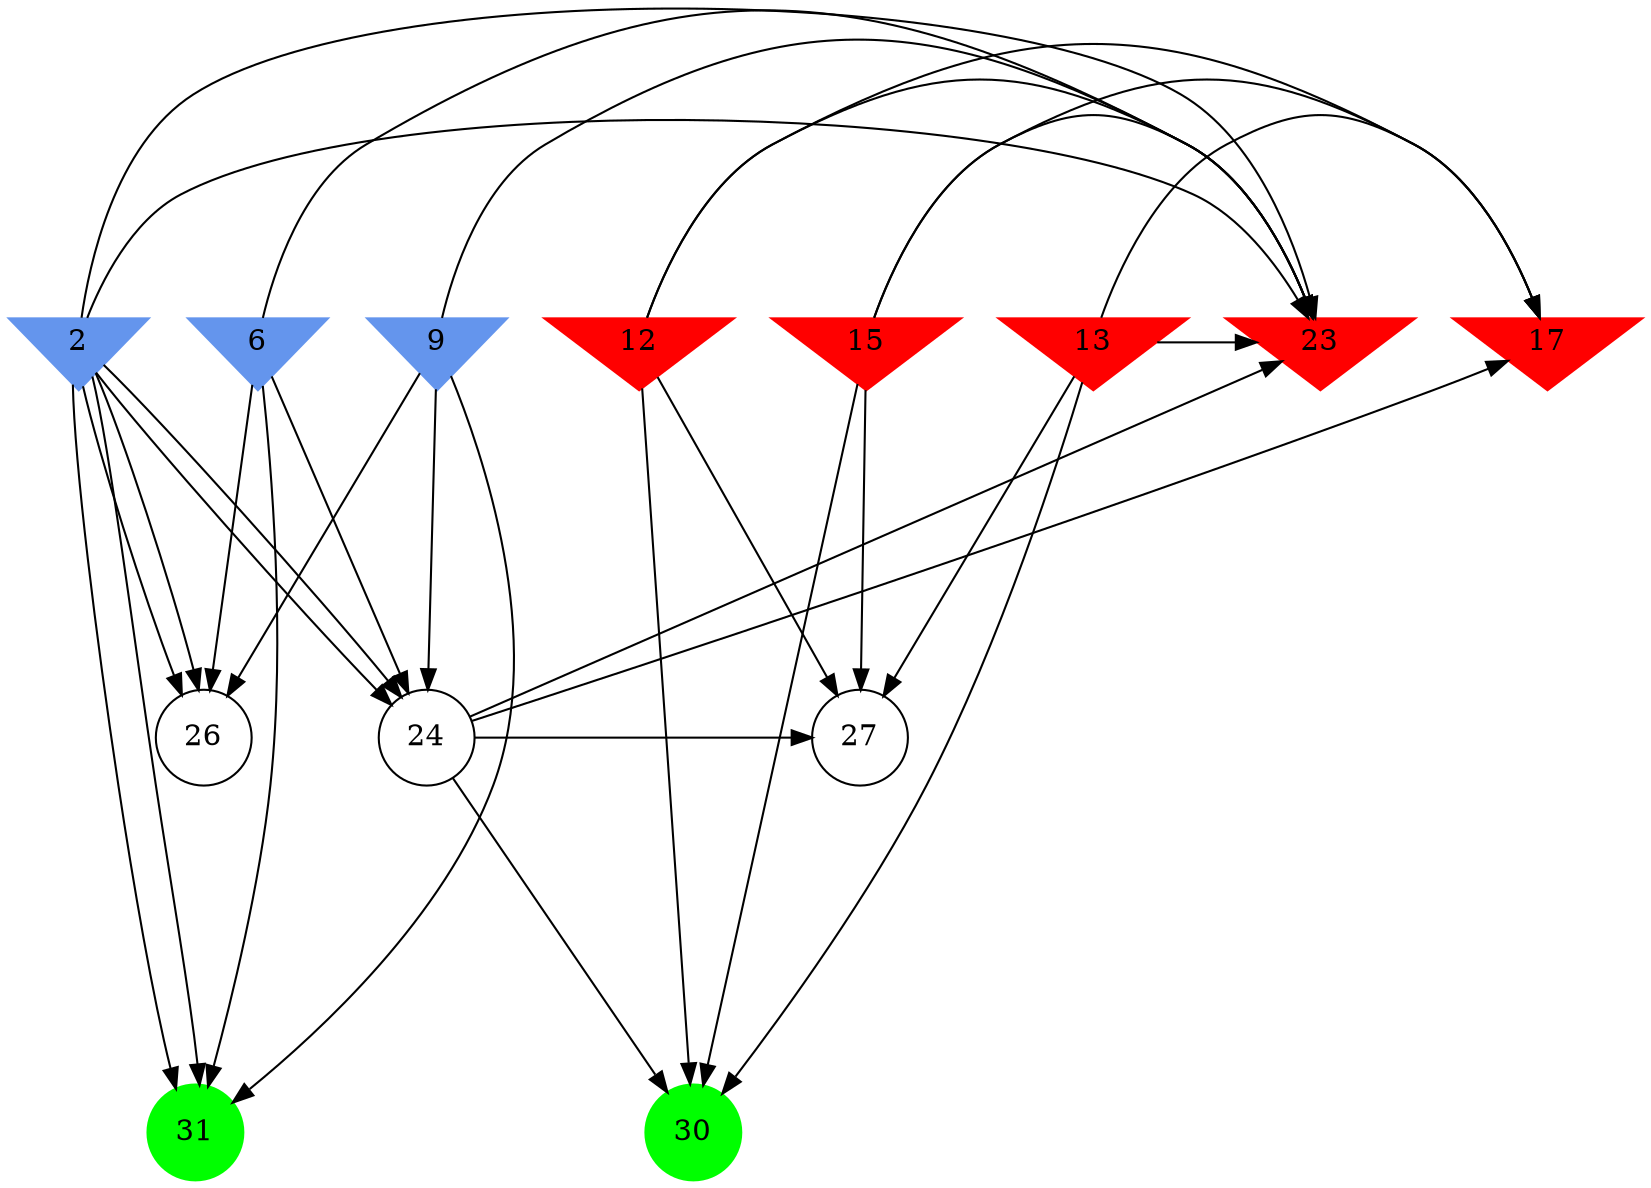 digraph brain {
	ranksep=2.0;
	2 [shape=invtriangle,style=filled,color=cornflowerblue];
	6 [shape=invtriangle,style=filled,color=cornflowerblue];
	9 [shape=invtriangle,style=filled,color=cornflowerblue];
	12 [shape=invtriangle,style=filled,color=red];
	13 [shape=invtriangle,style=filled,color=red];
	15 [shape=invtriangle,style=filled,color=red];
	17 [shape=invtriangle,style=filled,color=red];
	23 [shape=invtriangle,style=filled,color=red];
	24 [shape=circle,color=black];
	26 [shape=circle,color=black];
	27 [shape=circle,color=black];
	30 [shape=circle,style=filled,color=green];
	31 [shape=circle,style=filled,color=green];
	2	->	23;
	2	->	31;
	2	->	24;
	2	->	26;
	2	->	23;
	2	->	31;
	2	->	24;
	2	->	26;
	6	->	23;
	6	->	31;
	6	->	24;
	6	->	26;
	9	->	23;
	9	->	31;
	9	->	24;
	9	->	26;
	24	->	30;
	24	->	23;
	24	->	27;
	24	->	17;
	12	->	30;
	12	->	23;
	12	->	27;
	12	->	17;
	15	->	30;
	15	->	23;
	15	->	27;
	15	->	17;
	13	->	30;
	13	->	23;
	13	->	27;
	13	->	17;
	{ rank=same; 2; 6; 9; 12; 13; 15; 17; 23; }
	{ rank=same; 24; 26; 27; }
	{ rank=same; 30; 31; }
}
